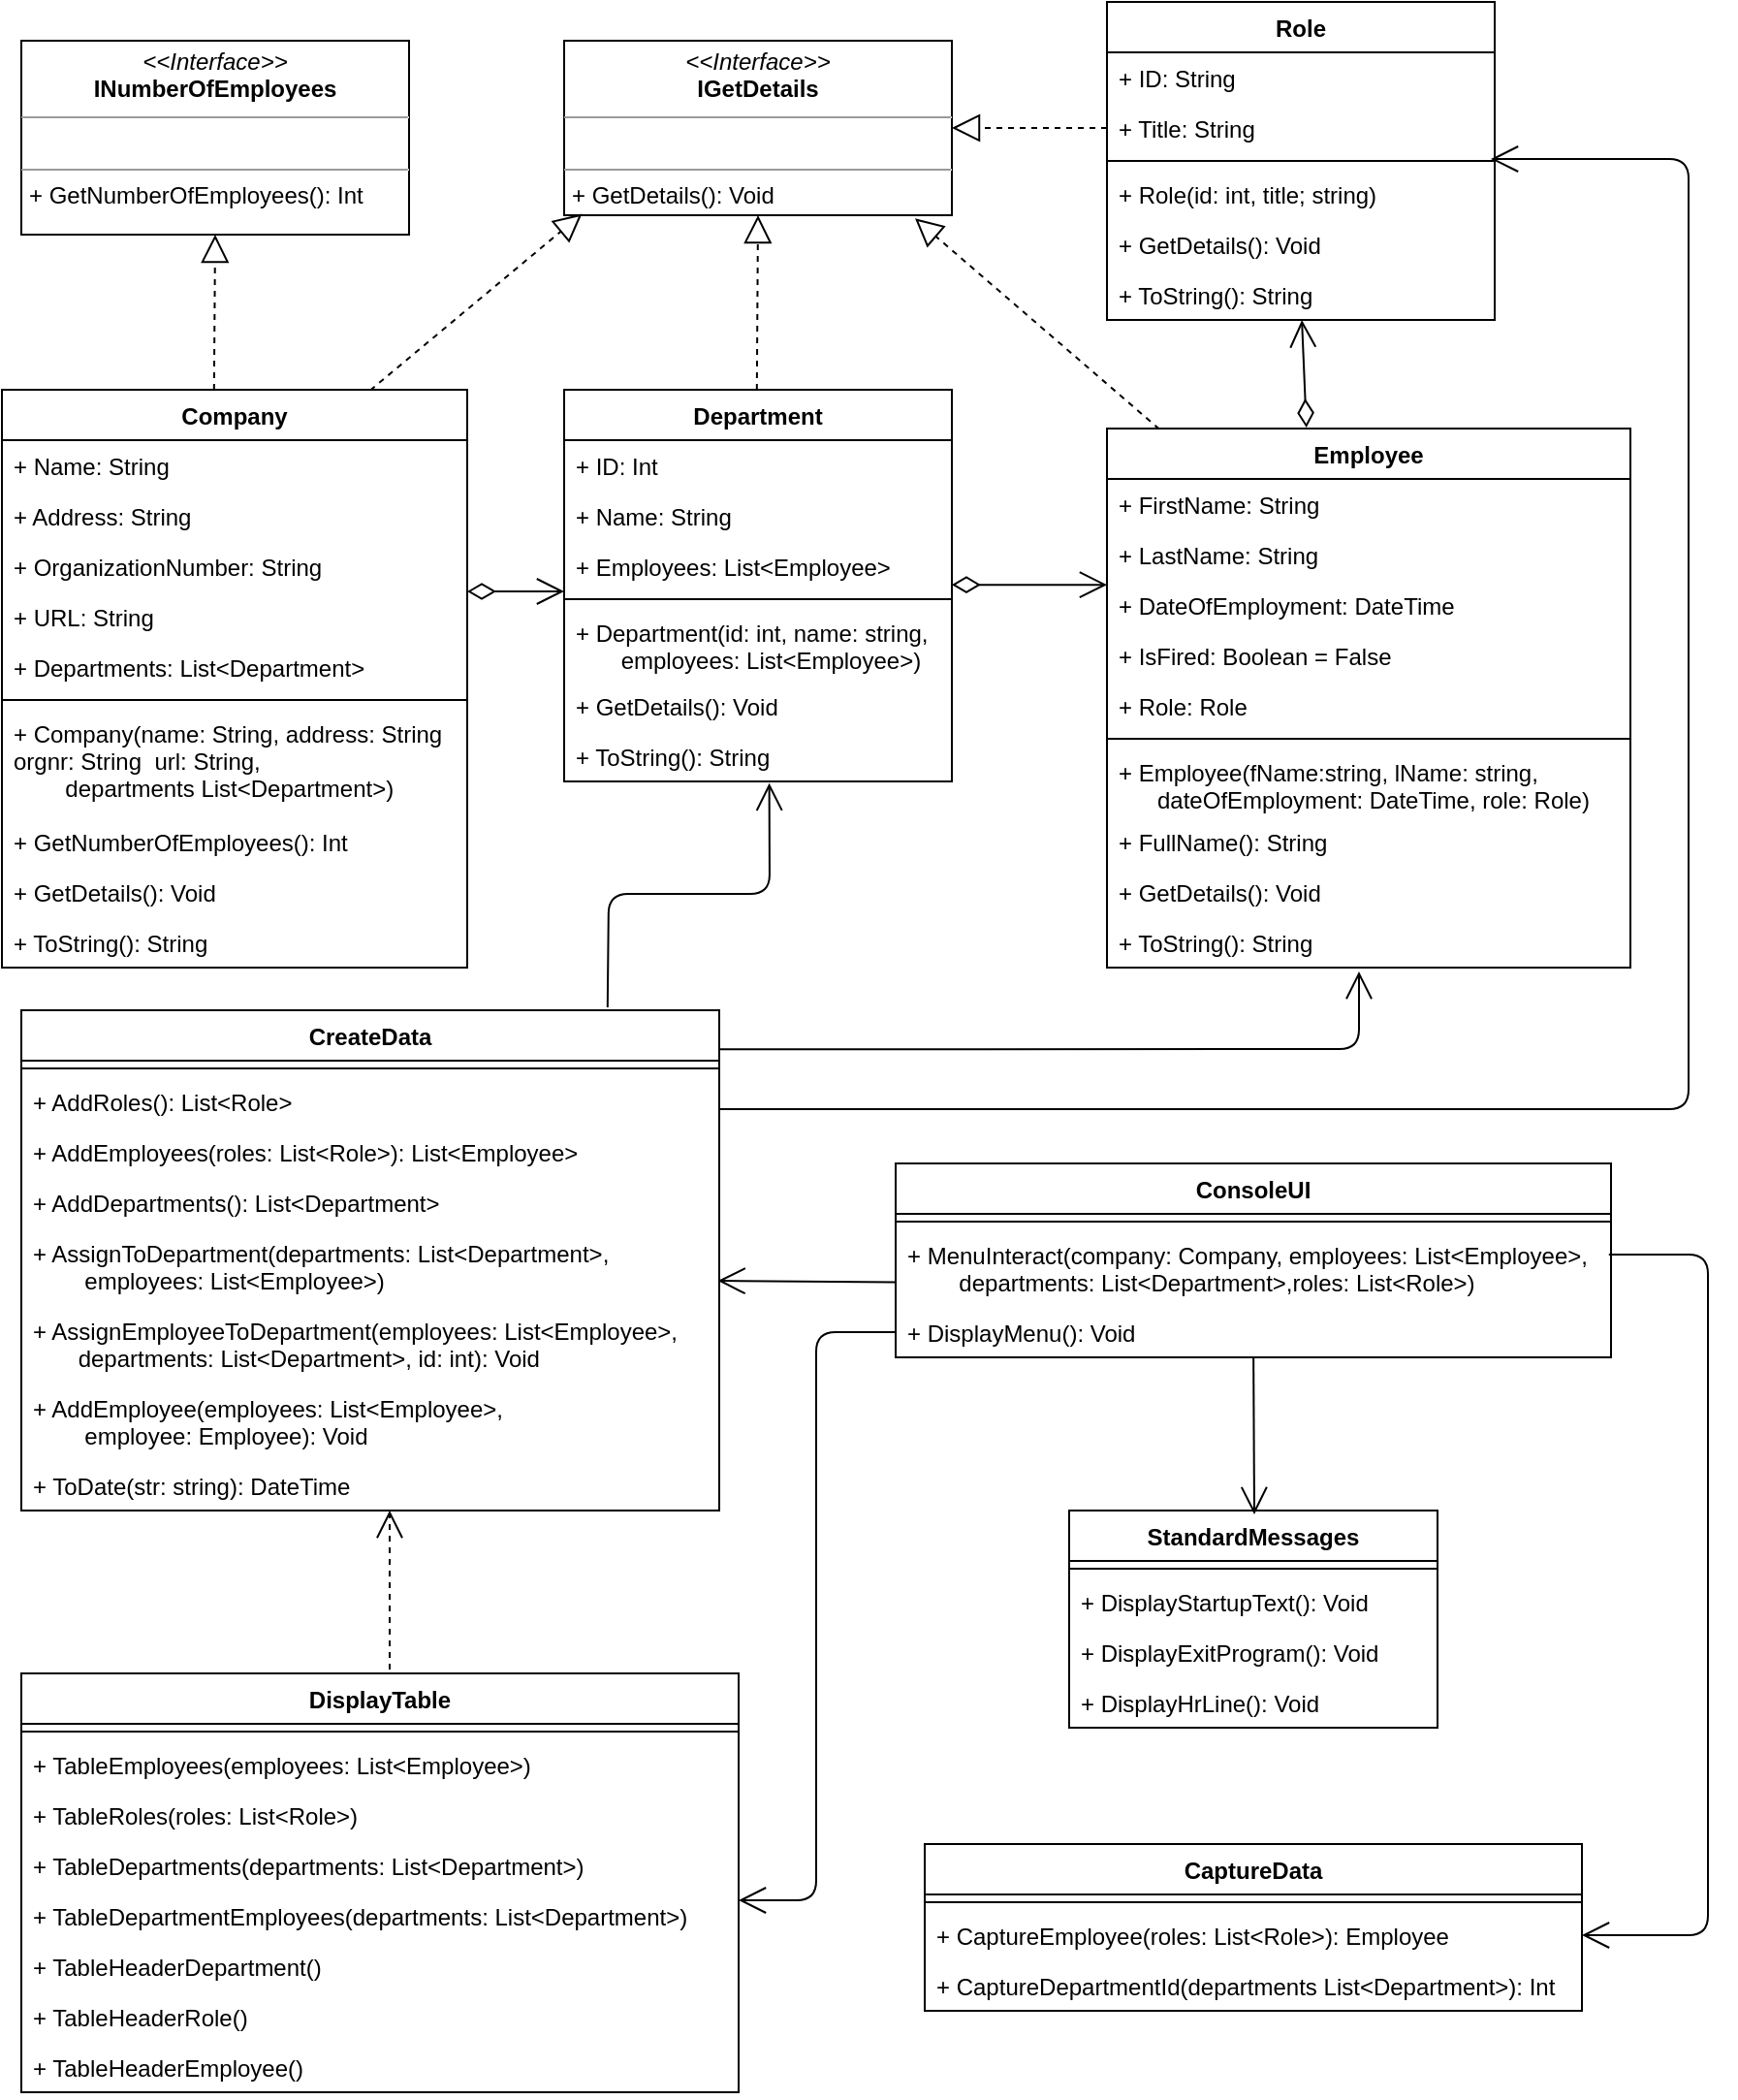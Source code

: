 <mxfile version="15.2.9" type="github">
  <diagram id="iJiHooxQ-oz1hIhevUaH" name="Page-1">
    <mxGraphModel dx="1673" dy="885" grid="1" gridSize="10" guides="1" tooltips="1" connect="1" arrows="1" fold="1" page="1" pageScale="1" pageWidth="827" pageHeight="1169" math="0" shadow="0">
      <root>
        <mxCell id="0" />
        <mxCell id="1" parent="0" />
        <mxCell id="I_DvOhb7d0Lh7Mm7Guor-1" value="Employee" style="swimlane;fontStyle=1;align=center;verticalAlign=top;childLayout=stackLayout;horizontal=1;startSize=26;horizontalStack=0;resizeParent=1;resizeParentMax=0;resizeLast=0;collapsible=1;marginBottom=0;" parent="1" vertex="1">
          <mxGeometry x="600" y="240" width="270" height="278" as="geometry" />
        </mxCell>
        <mxCell id="I_DvOhb7d0Lh7Mm7Guor-27" value="+ FirstName: String" style="text;strokeColor=none;fillColor=none;align=left;verticalAlign=top;spacingLeft=4;spacingRight=4;overflow=hidden;rotatable=0;points=[[0,0.5],[1,0.5]];portConstraint=eastwest;" parent="I_DvOhb7d0Lh7Mm7Guor-1" vertex="1">
          <mxGeometry y="26" width="270" height="26" as="geometry" />
        </mxCell>
        <mxCell id="I_DvOhb7d0Lh7Mm7Guor-48" value="+ LastName: String" style="text;strokeColor=none;fillColor=none;align=left;verticalAlign=top;spacingLeft=4;spacingRight=4;overflow=hidden;rotatable=0;points=[[0,0.5],[1,0.5]];portConstraint=eastwest;" parent="I_DvOhb7d0Lh7Mm7Guor-1" vertex="1">
          <mxGeometry y="52" width="270" height="26" as="geometry" />
        </mxCell>
        <mxCell id="I_DvOhb7d0Lh7Mm7Guor-54" value="+ DateOfEmployment: DateTime" style="text;strokeColor=none;fillColor=none;align=left;verticalAlign=top;spacingLeft=4;spacingRight=4;overflow=hidden;rotatable=0;points=[[0,0.5],[1,0.5]];portConstraint=eastwest;" parent="I_DvOhb7d0Lh7Mm7Guor-1" vertex="1">
          <mxGeometry y="78" width="270" height="26" as="geometry" />
        </mxCell>
        <mxCell id="I_DvOhb7d0Lh7Mm7Guor-28" value="+ IsFired: Boolean = False" style="text;strokeColor=none;fillColor=none;align=left;verticalAlign=top;spacingLeft=4;spacingRight=4;overflow=hidden;rotatable=0;points=[[0,0.5],[1,0.5]];portConstraint=eastwest;" parent="I_DvOhb7d0Lh7Mm7Guor-1" vertex="1">
          <mxGeometry y="104" width="270" height="26" as="geometry" />
        </mxCell>
        <mxCell id="Z-J2dvbDeJ1SSTfuHnfh-3" value="+ Role: Role" style="text;strokeColor=none;fillColor=none;align=left;verticalAlign=top;spacingLeft=4;spacingRight=4;overflow=hidden;rotatable=0;points=[[0,0.5],[1,0.5]];portConstraint=eastwest;" parent="I_DvOhb7d0Lh7Mm7Guor-1" vertex="1">
          <mxGeometry y="130" width="270" height="26" as="geometry" />
        </mxCell>
        <mxCell id="I_DvOhb7d0Lh7Mm7Guor-3" value="" style="line;strokeWidth=1;fillColor=none;align=left;verticalAlign=middle;spacingTop=-1;spacingLeft=3;spacingRight=3;rotatable=0;labelPosition=right;points=[];portConstraint=eastwest;" parent="I_DvOhb7d0Lh7Mm7Guor-1" vertex="1">
          <mxGeometry y="156" width="270" height="8" as="geometry" />
        </mxCell>
        <mxCell id="Z-J2dvbDeJ1SSTfuHnfh-6" value="+ Employee(fName:string, lName: string, &#xa;      dateOfEmployment: DateTime, role: Role)" style="text;strokeColor=none;fillColor=none;align=left;verticalAlign=top;spacingLeft=4;spacingRight=4;overflow=hidden;rotatable=0;points=[[0,0.5],[1,0.5]];portConstraint=eastwest;" parent="I_DvOhb7d0Lh7Mm7Guor-1" vertex="1">
          <mxGeometry y="164" width="270" height="36" as="geometry" />
        </mxCell>
        <mxCell id="I_DvOhb7d0Lh7Mm7Guor-4" value="+ FullName(): String" style="text;strokeColor=none;fillColor=none;align=left;verticalAlign=top;spacingLeft=4;spacingRight=4;overflow=hidden;rotatable=0;points=[[0,0.5],[1,0.5]];portConstraint=eastwest;" parent="I_DvOhb7d0Lh7Mm7Guor-1" vertex="1">
          <mxGeometry y="200" width="270" height="26" as="geometry" />
        </mxCell>
        <mxCell id="Z-J2dvbDeJ1SSTfuHnfh-4" value="+ GetDetails(): Void" style="text;strokeColor=none;fillColor=none;align=left;verticalAlign=top;spacingLeft=4;spacingRight=4;overflow=hidden;rotatable=0;points=[[0,0.5],[1,0.5]];portConstraint=eastwest;" parent="I_DvOhb7d0Lh7Mm7Guor-1" vertex="1">
          <mxGeometry y="226" width="270" height="26" as="geometry" />
        </mxCell>
        <mxCell id="Z-J2dvbDeJ1SSTfuHnfh-5" value="+ ToString(): String" style="text;strokeColor=none;fillColor=none;align=left;verticalAlign=top;spacingLeft=4;spacingRight=4;overflow=hidden;rotatable=0;points=[[0,0.5],[1,0.5]];portConstraint=eastwest;" parent="I_DvOhb7d0Lh7Mm7Guor-1" vertex="1">
          <mxGeometry y="252" width="270" height="26" as="geometry" />
        </mxCell>
        <mxCell id="I_DvOhb7d0Lh7Mm7Guor-5" value="Department&#xa;" style="swimlane;fontStyle=1;align=center;verticalAlign=top;childLayout=stackLayout;horizontal=1;startSize=26;horizontalStack=0;resizeParent=1;resizeParentMax=0;resizeLast=0;collapsible=1;marginBottom=0;" parent="1" vertex="1">
          <mxGeometry x="320" y="220" width="200" height="202" as="geometry" />
        </mxCell>
        <mxCell id="I_DvOhb7d0Lh7Mm7Guor-20" value="+ ID: Int" style="text;strokeColor=none;fillColor=none;align=left;verticalAlign=top;spacingLeft=4;spacingRight=4;overflow=hidden;rotatable=0;points=[[0,0.5],[1,0.5]];portConstraint=eastwest;" parent="I_DvOhb7d0Lh7Mm7Guor-5" vertex="1">
          <mxGeometry y="26" width="200" height="26" as="geometry" />
        </mxCell>
        <mxCell id="I_DvOhb7d0Lh7Mm7Guor-21" value="+ Name: String" style="text;strokeColor=none;fillColor=none;align=left;verticalAlign=top;spacingLeft=4;spacingRight=4;overflow=hidden;rotatable=0;points=[[0,0.5],[1,0.5]];portConstraint=eastwest;" parent="I_DvOhb7d0Lh7Mm7Guor-5" vertex="1">
          <mxGeometry y="52" width="200" height="26" as="geometry" />
        </mxCell>
        <mxCell id="Z-J2dvbDeJ1SSTfuHnfh-9" value="+ Employees: List&lt;Employee&gt;" style="text;strokeColor=none;fillColor=none;align=left;verticalAlign=top;spacingLeft=4;spacingRight=4;overflow=hidden;rotatable=0;points=[[0,0.5],[1,0.5]];portConstraint=eastwest;" parent="I_DvOhb7d0Lh7Mm7Guor-5" vertex="1">
          <mxGeometry y="78" width="200" height="26" as="geometry" />
        </mxCell>
        <mxCell id="I_DvOhb7d0Lh7Mm7Guor-7" value="" style="line;strokeWidth=1;fillColor=none;align=left;verticalAlign=middle;spacingTop=-1;spacingLeft=3;spacingRight=3;rotatable=0;labelPosition=right;points=[];portConstraint=eastwest;" parent="I_DvOhb7d0Lh7Mm7Guor-5" vertex="1">
          <mxGeometry y="104" width="200" height="8" as="geometry" />
        </mxCell>
        <mxCell id="Z-J2dvbDeJ1SSTfuHnfh-10" value="+ Department(id: int, name: string, &#xa;       employees: List&lt;Employee&gt;)" style="text;strokeColor=none;fillColor=none;align=left;verticalAlign=top;spacingLeft=4;spacingRight=4;overflow=hidden;rotatable=0;points=[[0,0.5],[1,0.5]];portConstraint=eastwest;" parent="I_DvOhb7d0Lh7Mm7Guor-5" vertex="1">
          <mxGeometry y="112" width="200" height="38" as="geometry" />
        </mxCell>
        <mxCell id="Z-J2dvbDeJ1SSTfuHnfh-12" value="+ GetDetails(): Void" style="text;strokeColor=none;fillColor=none;align=left;verticalAlign=top;spacingLeft=4;spacingRight=4;overflow=hidden;rotatable=0;points=[[0,0.5],[1,0.5]];portConstraint=eastwest;" parent="I_DvOhb7d0Lh7Mm7Guor-5" vertex="1">
          <mxGeometry y="150" width="200" height="26" as="geometry" />
        </mxCell>
        <mxCell id="Z-J2dvbDeJ1SSTfuHnfh-11" value="+ ToString(): String" style="text;strokeColor=none;fillColor=none;align=left;verticalAlign=top;spacingLeft=4;spacingRight=4;overflow=hidden;rotatable=0;points=[[0,0.5],[1,0.5]];portConstraint=eastwest;" parent="I_DvOhb7d0Lh7Mm7Guor-5" vertex="1">
          <mxGeometry y="176" width="200" height="26" as="geometry" />
        </mxCell>
        <mxCell id="I_DvOhb7d0Lh7Mm7Guor-13" value="Company" style="swimlane;fontStyle=1;align=center;verticalAlign=top;childLayout=stackLayout;horizontal=1;startSize=26;horizontalStack=0;resizeParent=1;resizeParentMax=0;resizeLast=0;collapsible=1;marginBottom=0;" parent="1" vertex="1">
          <mxGeometry x="30" y="220" width="240" height="298" as="geometry" />
        </mxCell>
        <mxCell id="I_DvOhb7d0Lh7Mm7Guor-17" value="+ Name: String&#xa;" style="text;strokeColor=none;fillColor=none;align=left;verticalAlign=top;spacingLeft=4;spacingRight=4;overflow=hidden;rotatable=0;points=[[0,0.5],[1,0.5]];portConstraint=eastwest;" parent="I_DvOhb7d0Lh7Mm7Guor-13" vertex="1">
          <mxGeometry y="26" width="240" height="26" as="geometry" />
        </mxCell>
        <mxCell id="I_DvOhb7d0Lh7Mm7Guor-18" value="+ Address: String" style="text;strokeColor=none;fillColor=none;align=left;verticalAlign=top;spacingLeft=4;spacingRight=4;overflow=hidden;rotatable=0;points=[[0,0.5],[1,0.5]];portConstraint=eastwest;" parent="I_DvOhb7d0Lh7Mm7Guor-13" vertex="1">
          <mxGeometry y="52" width="240" height="26" as="geometry" />
        </mxCell>
        <mxCell id="I_DvOhb7d0Lh7Mm7Guor-19" value="+ OrganizationNumber: String" style="text;strokeColor=none;fillColor=none;align=left;verticalAlign=top;spacingLeft=4;spacingRight=4;overflow=hidden;rotatable=0;points=[[0,0.5],[1,0.5]];portConstraint=eastwest;" parent="I_DvOhb7d0Lh7Mm7Guor-13" vertex="1">
          <mxGeometry y="78" width="240" height="26" as="geometry" />
        </mxCell>
        <mxCell id="Z-J2dvbDeJ1SSTfuHnfh-21" value="+ URL: String" style="text;strokeColor=none;fillColor=none;align=left;verticalAlign=top;spacingLeft=4;spacingRight=4;overflow=hidden;rotatable=0;points=[[0,0.5],[1,0.5]];portConstraint=eastwest;" parent="I_DvOhb7d0Lh7Mm7Guor-13" vertex="1">
          <mxGeometry y="104" width="240" height="26" as="geometry" />
        </mxCell>
        <mxCell id="I_DvOhb7d0Lh7Mm7Guor-14" value="+ Departments: List&lt;Department&gt;" style="text;strokeColor=none;fillColor=none;align=left;verticalAlign=top;spacingLeft=4;spacingRight=4;overflow=hidden;rotatable=0;points=[[0,0.5],[1,0.5]];portConstraint=eastwest;" parent="I_DvOhb7d0Lh7Mm7Guor-13" vertex="1">
          <mxGeometry y="130" width="240" height="26" as="geometry" />
        </mxCell>
        <mxCell id="I_DvOhb7d0Lh7Mm7Guor-15" value="" style="line;strokeWidth=1;fillColor=none;align=left;verticalAlign=middle;spacingTop=-1;spacingLeft=3;spacingRight=3;rotatable=0;labelPosition=right;points=[];portConstraint=eastwest;" parent="I_DvOhb7d0Lh7Mm7Guor-13" vertex="1">
          <mxGeometry y="156" width="240" height="8" as="geometry" />
        </mxCell>
        <mxCell id="9e8dpLW64dKt-voAxynq-1" value="+ Company(name: String, address: String&#xa;        orgnr: String  url: String,&#xa;         departments List&lt;Department&gt;) " style="text;strokeColor=none;fillColor=none;align=left;verticalAlign=top;spacingLeft=4;spacingRight=4;overflow=hidden;rotatable=0;points=[[0,0.5],[1,0.5]];portConstraint=eastwest;" vertex="1" parent="I_DvOhb7d0Lh7Mm7Guor-13">
          <mxGeometry y="164" width="240" height="56" as="geometry" />
        </mxCell>
        <mxCell id="I_DvOhb7d0Lh7Mm7Guor-16" value="+ GetNumberOfEmployees(): Int" style="text;strokeColor=none;fillColor=none;align=left;verticalAlign=top;spacingLeft=4;spacingRight=4;overflow=hidden;rotatable=0;points=[[0,0.5],[1,0.5]];portConstraint=eastwest;" parent="I_DvOhb7d0Lh7Mm7Guor-13" vertex="1">
          <mxGeometry y="220" width="240" height="26" as="geometry" />
        </mxCell>
        <mxCell id="Z-J2dvbDeJ1SSTfuHnfh-15" value="+ GetDetails(): Void" style="text;strokeColor=none;fillColor=none;align=left;verticalAlign=top;spacingLeft=4;spacingRight=4;overflow=hidden;rotatable=0;points=[[0,0.5],[1,0.5]];portConstraint=eastwest;" parent="I_DvOhb7d0Lh7Mm7Guor-13" vertex="1">
          <mxGeometry y="246" width="240" height="26" as="geometry" />
        </mxCell>
        <mxCell id="Z-J2dvbDeJ1SSTfuHnfh-16" value="+ ToString(): String" style="text;strokeColor=none;fillColor=none;align=left;verticalAlign=top;spacingLeft=4;spacingRight=4;overflow=hidden;rotatable=0;points=[[0,0.5],[1,0.5]];portConstraint=eastwest;" parent="I_DvOhb7d0Lh7Mm7Guor-13" vertex="1">
          <mxGeometry y="272" width="240" height="26" as="geometry" />
        </mxCell>
        <mxCell id="I_DvOhb7d0Lh7Mm7Guor-26" value="&lt;p style=&quot;margin: 0px ; margin-top: 4px ; text-align: center&quot;&gt;&lt;i&gt;&amp;lt;&amp;lt;Interface&amp;gt;&amp;gt;&lt;/i&gt;&lt;br&gt;&lt;b&gt;INumberOfEmployees&lt;/b&gt;&lt;br&gt;&lt;/p&gt;&lt;hr size=&quot;1&quot;&gt;&lt;p style=&quot;margin: 0px ; margin-left: 4px&quot;&gt;&lt;br&gt;&lt;/p&gt;&lt;hr size=&quot;1&quot;&gt;&lt;p style=&quot;margin: 0px ; margin-left: 4px&quot;&gt;+ GetNumberOfEmployees(): Int&lt;br&gt;&lt;/p&gt;" style="verticalAlign=top;align=left;overflow=fill;fontSize=12;fontFamily=Helvetica;html=1;" parent="1" vertex="1">
          <mxGeometry x="40" y="40" width="200" height="100" as="geometry" />
        </mxCell>
        <mxCell id="I_DvOhb7d0Lh7Mm7Guor-29" value="Role" style="swimlane;fontStyle=1;align=center;verticalAlign=top;childLayout=stackLayout;horizontal=1;startSize=26;horizontalStack=0;resizeParent=1;resizeParentMax=0;resizeLast=0;collapsible=1;marginBottom=0;" parent="1" vertex="1">
          <mxGeometry x="600" y="20" width="200" height="164" as="geometry" />
        </mxCell>
        <mxCell id="I_DvOhb7d0Lh7Mm7Guor-33" value="+ ID: String" style="text;strokeColor=none;fillColor=none;align=left;verticalAlign=top;spacingLeft=4;spacingRight=4;overflow=hidden;rotatable=0;points=[[0,0.5],[1,0.5]];portConstraint=eastwest;" parent="I_DvOhb7d0Lh7Mm7Guor-29" vertex="1">
          <mxGeometry y="26" width="200" height="26" as="geometry" />
        </mxCell>
        <mxCell id="I_DvOhb7d0Lh7Mm7Guor-34" value="+ Title: String" style="text;strokeColor=none;fillColor=none;align=left;verticalAlign=top;spacingLeft=4;spacingRight=4;overflow=hidden;rotatable=0;points=[[0,0.5],[1,0.5]];portConstraint=eastwest;" parent="I_DvOhb7d0Lh7Mm7Guor-29" vertex="1">
          <mxGeometry y="52" width="200" height="26" as="geometry" />
        </mxCell>
        <mxCell id="I_DvOhb7d0Lh7Mm7Guor-31" value="" style="line;strokeWidth=1;fillColor=none;align=left;verticalAlign=middle;spacingTop=-1;spacingLeft=3;spacingRight=3;rotatable=0;labelPosition=right;points=[];portConstraint=eastwest;" parent="I_DvOhb7d0Lh7Mm7Guor-29" vertex="1">
          <mxGeometry y="78" width="200" height="8" as="geometry" />
        </mxCell>
        <mxCell id="I_DvOhb7d0Lh7Mm7Guor-32" value="+ Role(id: int, title; string)" style="text;strokeColor=none;fillColor=none;align=left;verticalAlign=top;spacingLeft=4;spacingRight=4;overflow=hidden;rotatable=0;points=[[0,0.5],[1,0.5]];portConstraint=eastwest;" parent="I_DvOhb7d0Lh7Mm7Guor-29" vertex="1">
          <mxGeometry y="86" width="200" height="26" as="geometry" />
        </mxCell>
        <mxCell id="Z-J2dvbDeJ1SSTfuHnfh-33" value="+ GetDetails(): Void" style="text;strokeColor=none;fillColor=none;align=left;verticalAlign=top;spacingLeft=4;spacingRight=4;overflow=hidden;rotatable=0;points=[[0,0.5],[1,0.5]];portConstraint=eastwest;" parent="I_DvOhb7d0Lh7Mm7Guor-29" vertex="1">
          <mxGeometry y="112" width="200" height="26" as="geometry" />
        </mxCell>
        <mxCell id="Z-J2dvbDeJ1SSTfuHnfh-34" value="+ ToString(): String" style="text;strokeColor=none;fillColor=none;align=left;verticalAlign=top;spacingLeft=4;spacingRight=4;overflow=hidden;rotatable=0;points=[[0,0.5],[1,0.5]];portConstraint=eastwest;" parent="I_DvOhb7d0Lh7Mm7Guor-29" vertex="1">
          <mxGeometry y="138" width="200" height="26" as="geometry" />
        </mxCell>
        <mxCell id="I_DvOhb7d0Lh7Mm7Guor-35" value="StandardMessages" style="swimlane;fontStyle=1;align=center;verticalAlign=top;childLayout=stackLayout;horizontal=1;startSize=26;horizontalStack=0;resizeParent=1;resizeParentMax=0;resizeLast=0;collapsible=1;marginBottom=0;" parent="1" vertex="1">
          <mxGeometry x="580.5" y="798" width="190" height="112" as="geometry" />
        </mxCell>
        <mxCell id="I_DvOhb7d0Lh7Mm7Guor-37" value="" style="line;strokeWidth=1;fillColor=none;align=left;verticalAlign=middle;spacingTop=-1;spacingLeft=3;spacingRight=3;rotatable=0;labelPosition=right;points=[];portConstraint=eastwest;" parent="I_DvOhb7d0Lh7Mm7Guor-35" vertex="1">
          <mxGeometry y="26" width="190" height="8" as="geometry" />
        </mxCell>
        <mxCell id="I_DvOhb7d0Lh7Mm7Guor-38" value="+ DisplayStartupText(): Void" style="text;strokeColor=none;fillColor=none;align=left;verticalAlign=top;spacingLeft=4;spacingRight=4;overflow=hidden;rotatable=0;points=[[0,0.5],[1,0.5]];portConstraint=eastwest;" parent="I_DvOhb7d0Lh7Mm7Guor-35" vertex="1">
          <mxGeometry y="34" width="190" height="26" as="geometry" />
        </mxCell>
        <mxCell id="Z-J2dvbDeJ1SSTfuHnfh-27" value="+ DisplayExitProgram(): Void" style="text;strokeColor=none;fillColor=none;align=left;verticalAlign=top;spacingLeft=4;spacingRight=4;overflow=hidden;rotatable=0;points=[[0,0.5],[1,0.5]];portConstraint=eastwest;" parent="I_DvOhb7d0Lh7Mm7Guor-35" vertex="1">
          <mxGeometry y="60" width="190" height="26" as="geometry" />
        </mxCell>
        <mxCell id="Z-J2dvbDeJ1SSTfuHnfh-28" value="+ DisplayHrLine(): Void" style="text;strokeColor=none;fillColor=none;align=left;verticalAlign=top;spacingLeft=4;spacingRight=4;overflow=hidden;rotatable=0;points=[[0,0.5],[1,0.5]];portConstraint=eastwest;" parent="I_DvOhb7d0Lh7Mm7Guor-35" vertex="1">
          <mxGeometry y="86" width="190" height="26" as="geometry" />
        </mxCell>
        <mxCell id="I_DvOhb7d0Lh7Mm7Guor-43" value="" style="endArrow=block;dashed=1;endFill=0;endSize=12;html=1;entryX=0.5;entryY=1;entryDx=0;entryDy=0;" parent="1" target="I_DvOhb7d0Lh7Mm7Guor-26" edge="1">
          <mxGeometry width="160" relative="1" as="geometry">
            <mxPoint x="139.41" y="220.0" as="sourcePoint" />
            <mxPoint x="140" y="150" as="targetPoint" />
            <Array as="points" />
          </mxGeometry>
        </mxCell>
        <mxCell id="O3MJyxwNwP9tG67ijSce-1" value="ConsoleUI" style="swimlane;fontStyle=1;align=center;verticalAlign=top;childLayout=stackLayout;horizontal=1;startSize=26;horizontalStack=0;resizeParent=1;resizeParentMax=0;resizeLast=0;collapsible=1;marginBottom=0;" parent="1" vertex="1">
          <mxGeometry x="491" y="619" width="369" height="100" as="geometry" />
        </mxCell>
        <mxCell id="O3MJyxwNwP9tG67ijSce-3" value="" style="line;strokeWidth=1;fillColor=none;align=left;verticalAlign=middle;spacingTop=-1;spacingLeft=3;spacingRight=3;rotatable=0;labelPosition=right;points=[];portConstraint=eastwest;" parent="O3MJyxwNwP9tG67ijSce-1" vertex="1">
          <mxGeometry y="26" width="369" height="8" as="geometry" />
        </mxCell>
        <mxCell id="O3MJyxwNwP9tG67ijSce-5" value="+ MenuInteract(company: Company, employees: List&lt;Employee&gt;,&#xa;        departments: List&lt;Department&gt;,roles: List&lt;Role&gt;)" style="text;strokeColor=none;fillColor=none;align=left;verticalAlign=top;spacingLeft=4;spacingRight=4;overflow=hidden;rotatable=0;points=[[0,0.5],[1,0.5]];portConstraint=eastwest;" parent="O3MJyxwNwP9tG67ijSce-1" vertex="1">
          <mxGeometry y="34" width="369" height="40" as="geometry" />
        </mxCell>
        <mxCell id="O3MJyxwNwP9tG67ijSce-4" value="+ DisplayMenu(): Void" style="text;strokeColor=none;fillColor=none;align=left;verticalAlign=top;spacingLeft=4;spacingRight=4;overflow=hidden;rotatable=0;points=[[0,0.5],[1,0.5]];portConstraint=eastwest;" parent="O3MJyxwNwP9tG67ijSce-1" vertex="1">
          <mxGeometry y="74" width="369" height="26" as="geometry" />
        </mxCell>
        <mxCell id="O3MJyxwNwP9tG67ijSce-6" value="CreateData" style="swimlane;fontStyle=1;align=center;verticalAlign=top;childLayout=stackLayout;horizontal=1;startSize=26;horizontalStack=0;resizeParent=1;resizeParentMax=0;resizeLast=0;collapsible=1;marginBottom=0;" parent="1" vertex="1">
          <mxGeometry x="40" y="540" width="360" height="258" as="geometry" />
        </mxCell>
        <mxCell id="O3MJyxwNwP9tG67ijSce-8" value="" style="line;strokeWidth=1;fillColor=none;align=left;verticalAlign=middle;spacingTop=-1;spacingLeft=3;spacingRight=3;rotatable=0;labelPosition=right;points=[];portConstraint=eastwest;" parent="O3MJyxwNwP9tG67ijSce-6" vertex="1">
          <mxGeometry y="26" width="360" height="8" as="geometry" />
        </mxCell>
        <mxCell id="O3MJyxwNwP9tG67ijSce-10" value="+ AddRoles(): List&lt;Role&gt;" style="text;strokeColor=none;fillColor=none;align=left;verticalAlign=top;spacingLeft=4;spacingRight=4;overflow=hidden;rotatable=0;points=[[0,0.5],[1,0.5]];portConstraint=eastwest;" parent="O3MJyxwNwP9tG67ijSce-6" vertex="1">
          <mxGeometry y="34" width="360" height="26" as="geometry" />
        </mxCell>
        <mxCell id="O3MJyxwNwP9tG67ijSce-11" value="+ AddEmployees(roles: List&lt;Role&gt;): List&lt;Employee&gt;" style="text;strokeColor=none;fillColor=none;align=left;verticalAlign=top;spacingLeft=4;spacingRight=4;overflow=hidden;rotatable=0;points=[[0,0.5],[1,0.5]];portConstraint=eastwest;" parent="O3MJyxwNwP9tG67ijSce-6" vertex="1">
          <mxGeometry y="60" width="360" height="26" as="geometry" />
        </mxCell>
        <mxCell id="O3MJyxwNwP9tG67ijSce-12" value="+ AddDepartments(): List&lt;Department&gt;" style="text;strokeColor=none;fillColor=none;align=left;verticalAlign=top;spacingLeft=4;spacingRight=4;overflow=hidden;rotatable=0;points=[[0,0.5],[1,0.5]];portConstraint=eastwest;" parent="O3MJyxwNwP9tG67ijSce-6" vertex="1">
          <mxGeometry y="86" width="360" height="26" as="geometry" />
        </mxCell>
        <mxCell id="O3MJyxwNwP9tG67ijSce-18" value="+ AssignToDepartment(departments: List&lt;Department&gt;,&#xa;        employees: List&lt;Employee&gt;)&#xa;&#xa;" style="text;strokeColor=none;fillColor=none;align=left;verticalAlign=top;spacingLeft=4;spacingRight=4;overflow=hidden;rotatable=0;points=[[0,0.5],[1,0.5]];portConstraint=eastwest;" parent="O3MJyxwNwP9tG67ijSce-6" vertex="1">
          <mxGeometry y="112" width="360" height="40" as="geometry" />
        </mxCell>
        <mxCell id="Z-J2dvbDeJ1SSTfuHnfh-30" value="+ AssignEmployeeToDepartment(employees: List&lt;Employee&gt;,&#xa;       departments: List&lt;Department&gt;, id: int): Void&#xa;" style="text;strokeColor=none;fillColor=none;align=left;verticalAlign=top;spacingLeft=4;spacingRight=4;overflow=hidden;rotatable=0;points=[[0,0.5],[1,0.5]];portConstraint=eastwest;" parent="O3MJyxwNwP9tG67ijSce-6" vertex="1">
          <mxGeometry y="152" width="360" height="40" as="geometry" />
        </mxCell>
        <mxCell id="O3MJyxwNwP9tG67ijSce-9" value="+ AddEmployee(employees: List&lt;Employee&gt;, &#xa;        employee: Employee): Void" style="text;strokeColor=none;fillColor=none;align=left;verticalAlign=top;spacingLeft=4;spacingRight=4;overflow=hidden;rotatable=0;points=[[0,0.5],[1,0.5]];portConstraint=eastwest;" parent="O3MJyxwNwP9tG67ijSce-6" vertex="1">
          <mxGeometry y="192" width="360" height="40" as="geometry" />
        </mxCell>
        <mxCell id="Z-J2dvbDeJ1SSTfuHnfh-32" value="+ ToDate(str: string): DateTime" style="text;strokeColor=none;fillColor=none;align=left;verticalAlign=top;spacingLeft=4;spacingRight=4;overflow=hidden;rotatable=0;points=[[0,0.5],[1,0.5]];portConstraint=eastwest;" parent="O3MJyxwNwP9tG67ijSce-6" vertex="1">
          <mxGeometry y="232" width="360" height="26" as="geometry" />
        </mxCell>
        <mxCell id="O3MJyxwNwP9tG67ijSce-13" value="DisplayTable" style="swimlane;fontStyle=1;align=center;verticalAlign=top;childLayout=stackLayout;horizontal=1;startSize=26;horizontalStack=0;resizeParent=1;resizeParentMax=0;resizeLast=0;collapsible=1;marginBottom=0;" parent="1" vertex="1">
          <mxGeometry x="40" y="882" width="370" height="216" as="geometry" />
        </mxCell>
        <mxCell id="O3MJyxwNwP9tG67ijSce-15" value="" style="line;strokeWidth=1;fillColor=none;align=left;verticalAlign=middle;spacingTop=-1;spacingLeft=3;spacingRight=3;rotatable=0;labelPosition=right;points=[];portConstraint=eastwest;" parent="O3MJyxwNwP9tG67ijSce-13" vertex="1">
          <mxGeometry y="26" width="370" height="8" as="geometry" />
        </mxCell>
        <mxCell id="O3MJyxwNwP9tG67ijSce-17" value="+ TableEmployees(employees: List&lt;Employee&gt;)" style="text;strokeColor=none;fillColor=none;align=left;verticalAlign=top;spacingLeft=4;spacingRight=4;overflow=hidden;rotatable=0;points=[[0,0.5],[1,0.5]];portConstraint=eastwest;" parent="O3MJyxwNwP9tG67ijSce-13" vertex="1">
          <mxGeometry y="34" width="370" height="26" as="geometry" />
        </mxCell>
        <mxCell id="O3MJyxwNwP9tG67ijSce-19" value="+ TableRoles(roles: List&lt;Role&gt;)" style="text;strokeColor=none;fillColor=none;align=left;verticalAlign=top;spacingLeft=4;spacingRight=4;overflow=hidden;rotatable=0;points=[[0,0.5],[1,0.5]];portConstraint=eastwest;" parent="O3MJyxwNwP9tG67ijSce-13" vertex="1">
          <mxGeometry y="60" width="370" height="26" as="geometry" />
        </mxCell>
        <mxCell id="O3MJyxwNwP9tG67ijSce-20" value="+ TableDepartments(departments: List&lt;Department&gt;)" style="text;strokeColor=none;fillColor=none;align=left;verticalAlign=top;spacingLeft=4;spacingRight=4;overflow=hidden;rotatable=0;points=[[0,0.5],[1,0.5]];portConstraint=eastwest;" parent="O3MJyxwNwP9tG67ijSce-13" vertex="1">
          <mxGeometry y="86" width="370" height="26" as="geometry" />
        </mxCell>
        <mxCell id="Z-J2dvbDeJ1SSTfuHnfh-23" value="+ TableDepartmentEmployees(departments: List&lt;Department&gt;)" style="text;strokeColor=none;fillColor=none;align=left;verticalAlign=top;spacingLeft=4;spacingRight=4;overflow=hidden;rotatable=0;points=[[0,0.5],[1,0.5]];portConstraint=eastwest;" parent="O3MJyxwNwP9tG67ijSce-13" vertex="1">
          <mxGeometry y="112" width="370" height="26" as="geometry" />
        </mxCell>
        <mxCell id="Z-J2dvbDeJ1SSTfuHnfh-25" value="+ TableHeaderDepartment()" style="text;strokeColor=none;fillColor=none;align=left;verticalAlign=top;spacingLeft=4;spacingRight=4;overflow=hidden;rotatable=0;points=[[0,0.5],[1,0.5]];portConstraint=eastwest;" parent="O3MJyxwNwP9tG67ijSce-13" vertex="1">
          <mxGeometry y="138" width="370" height="26" as="geometry" />
        </mxCell>
        <mxCell id="Z-J2dvbDeJ1SSTfuHnfh-24" value="+ TableHeaderRole()" style="text;strokeColor=none;fillColor=none;align=left;verticalAlign=top;spacingLeft=4;spacingRight=4;overflow=hidden;rotatable=0;points=[[0,0.5],[1,0.5]];portConstraint=eastwest;" parent="O3MJyxwNwP9tG67ijSce-13" vertex="1">
          <mxGeometry y="164" width="370" height="26" as="geometry" />
        </mxCell>
        <mxCell id="O3MJyxwNwP9tG67ijSce-16" value="+ TableHeaderEmployee()" style="text;strokeColor=none;fillColor=none;align=left;verticalAlign=top;spacingLeft=4;spacingRight=4;overflow=hidden;rotatable=0;points=[[0,0.5],[1,0.5]];portConstraint=eastwest;" parent="O3MJyxwNwP9tG67ijSce-13" vertex="1">
          <mxGeometry y="190" width="370" height="26" as="geometry" />
        </mxCell>
        <mxCell id="O3MJyxwNwP9tG67ijSce-22" value="&lt;p style=&quot;margin: 0px ; margin-top: 4px ; text-align: center&quot;&gt;&lt;i&gt;&amp;lt;&amp;lt;Interface&amp;gt;&amp;gt;&lt;/i&gt;&lt;br&gt;&lt;b&gt;IGetDetails&lt;/b&gt;&lt;br&gt;&lt;/p&gt;&lt;hr size=&quot;1&quot;&gt;&lt;p style=&quot;margin: 0px ; margin-left: 4px&quot;&gt;&lt;br&gt;&lt;/p&gt;&lt;hr size=&quot;1&quot;&gt;&lt;p style=&quot;margin: 0px ; margin-left: 4px&quot;&gt;+ GetDetails(): Void&lt;br&gt;&lt;/p&gt;" style="verticalAlign=top;align=left;overflow=fill;fontSize=12;fontFamily=Helvetica;html=1;" parent="1" vertex="1">
          <mxGeometry x="320" y="40" width="200" height="90" as="geometry" />
        </mxCell>
        <mxCell id="O3MJyxwNwP9tG67ijSce-23" value="CaptureData" style="swimlane;fontStyle=1;align=center;verticalAlign=top;childLayout=stackLayout;horizontal=1;startSize=26;horizontalStack=0;resizeParent=1;resizeParentMax=0;resizeLast=0;collapsible=1;marginBottom=0;" parent="1" vertex="1">
          <mxGeometry x="506" y="970" width="339" height="86" as="geometry" />
        </mxCell>
        <mxCell id="O3MJyxwNwP9tG67ijSce-25" value="" style="line;strokeWidth=1;fillColor=none;align=left;verticalAlign=middle;spacingTop=-1;spacingLeft=3;spacingRight=3;rotatable=0;labelPosition=right;points=[];portConstraint=eastwest;" parent="O3MJyxwNwP9tG67ijSce-23" vertex="1">
          <mxGeometry y="26" width="339" height="8" as="geometry" />
        </mxCell>
        <mxCell id="O3MJyxwNwP9tG67ijSce-26" value="+ CaptureEmployee(roles: List&lt;Role&gt;): Employee" style="text;strokeColor=none;fillColor=none;align=left;verticalAlign=top;spacingLeft=4;spacingRight=4;overflow=hidden;rotatable=0;points=[[0,0.5],[1,0.5]];portConstraint=eastwest;" parent="O3MJyxwNwP9tG67ijSce-23" vertex="1">
          <mxGeometry y="34" width="339" height="26" as="geometry" />
        </mxCell>
        <mxCell id="O3MJyxwNwP9tG67ijSce-29" value="+ CaptureDepartmentId(departments List&lt;Department&gt;): Int" style="text;strokeColor=none;fillColor=none;align=left;verticalAlign=top;spacingLeft=4;spacingRight=4;overflow=hidden;rotatable=0;points=[[0,0.5],[1,0.5]];portConstraint=eastwest;" parent="O3MJyxwNwP9tG67ijSce-23" vertex="1">
          <mxGeometry y="60" width="339" height="26" as="geometry" />
        </mxCell>
        <mxCell id="Z-J2dvbDeJ1SSTfuHnfh-37" value="" style="endArrow=open;html=1;startArrow=diamondThin;startFill=0;strokeWidth=1;endSize=12;startSize=12;endFill=0;" parent="1" edge="1">
          <mxGeometry width="50" height="50" relative="1" as="geometry">
            <mxPoint x="520" y="320.58" as="sourcePoint" />
            <mxPoint x="600" y="320.58" as="targetPoint" />
          </mxGeometry>
        </mxCell>
        <mxCell id="Z-J2dvbDeJ1SSTfuHnfh-38" value="" style="endArrow=open;html=1;startArrow=diamondThin;startFill=0;strokeWidth=1;endSize=12;startSize=12;endFill=0;exitX=0.381;exitY=-0.002;exitDx=0;exitDy=0;exitPerimeter=0;" parent="1" source="I_DvOhb7d0Lh7Mm7Guor-1" target="Z-J2dvbDeJ1SSTfuHnfh-34" edge="1">
          <mxGeometry width="50" height="50" relative="1" as="geometry">
            <mxPoint x="700" y="219.31" as="sourcePoint" />
            <mxPoint x="780" y="219.31" as="targetPoint" />
          </mxGeometry>
        </mxCell>
        <mxCell id="Z-J2dvbDeJ1SSTfuHnfh-41" value="" style="endArrow=block;dashed=1;endFill=0;endSize=12;html=1;entryX=0.046;entryY=0.992;entryDx=0;entryDy=0;entryPerimeter=0;" parent="1" target="O3MJyxwNwP9tG67ijSce-22" edge="1">
          <mxGeometry width="160" relative="1" as="geometry">
            <mxPoint x="220.0" y="220.25" as="sourcePoint" />
            <mxPoint x="220.59" y="150.25" as="targetPoint" />
            <Array as="points" />
          </mxGeometry>
        </mxCell>
        <mxCell id="Z-J2dvbDeJ1SSTfuHnfh-42" value="" style="endArrow=block;dashed=1;endFill=0;endSize=12;html=1;entryX=0.5;entryY=1;entryDx=0;entryDy=0;" parent="1" target="O3MJyxwNwP9tG67ijSce-22" edge="1">
          <mxGeometry width="160" relative="1" as="geometry">
            <mxPoint x="419.41" y="220" as="sourcePoint" />
            <mxPoint x="420" y="140" as="targetPoint" />
            <Array as="points" />
          </mxGeometry>
        </mxCell>
        <mxCell id="Z-J2dvbDeJ1SSTfuHnfh-43" value="" style="endArrow=block;dashed=1;endFill=0;endSize=12;html=1;entryX=0.905;entryY=1.018;entryDx=0;entryDy=0;entryPerimeter=0;exitX=0.1;exitY=0.001;exitDx=0;exitDy=0;exitPerimeter=0;" parent="1" source="I_DvOhb7d0Lh7Mm7Guor-1" target="O3MJyxwNwP9tG67ijSce-22" edge="1">
          <mxGeometry width="160" relative="1" as="geometry">
            <mxPoint x="630.0" y="220" as="sourcePoint" />
            <mxPoint x="630.59" y="150" as="targetPoint" />
            <Array as="points" />
          </mxGeometry>
        </mxCell>
        <mxCell id="Z-J2dvbDeJ1SSTfuHnfh-45" value="" style="endArrow=block;dashed=1;endFill=0;endSize=12;html=1;entryX=1;entryY=0.5;entryDx=0;entryDy=0;" parent="1" source="I_DvOhb7d0Lh7Mm7Guor-34" target="O3MJyxwNwP9tG67ijSce-22" edge="1">
          <mxGeometry width="160" relative="1" as="geometry">
            <mxPoint x="960" y="220" as="sourcePoint" />
            <mxPoint x="950" y="80" as="targetPoint" />
            <Array as="points" />
          </mxGeometry>
        </mxCell>
        <mxCell id="Z-J2dvbDeJ1SSTfuHnfh-46" value="" style="endArrow=open;endFill=0;endSize=12;html=1;exitX=0.84;exitY=-0.006;exitDx=0;exitDy=0;exitPerimeter=0;entryX=0.529;entryY=1.033;entryDx=0;entryDy=0;entryPerimeter=0;" parent="1" source="O3MJyxwNwP9tG67ijSce-6" target="Z-J2dvbDeJ1SSTfuHnfh-11" edge="1">
          <mxGeometry width="160" relative="1" as="geometry">
            <mxPoint x="230.0" y="540" as="sourcePoint" />
            <mxPoint x="400" y="425" as="targetPoint" />
            <Array as="points">
              <mxPoint x="343" y="480" />
              <mxPoint x="426" y="480" />
            </Array>
          </mxGeometry>
        </mxCell>
        <mxCell id="Z-J2dvbDeJ1SSTfuHnfh-47" value="" style="endArrow=open;endFill=0;endSize=12;html=1;exitX=1;exitY=0.078;exitDx=0;exitDy=0;exitPerimeter=0;" parent="1" source="O3MJyxwNwP9tG67ijSce-6" edge="1">
          <mxGeometry width="160" relative="1" as="geometry">
            <mxPoint x="350.0" y="540" as="sourcePoint" />
            <mxPoint x="730" y="520" as="targetPoint" />
            <Array as="points">
              <mxPoint x="730" y="560" />
            </Array>
          </mxGeometry>
        </mxCell>
        <mxCell id="Z-J2dvbDeJ1SSTfuHnfh-48" value="" style="endArrow=open;endFill=0;endSize=12;html=1;entryX=0.99;entryY=-0.192;entryDx=0;entryDy=0;entryPerimeter=0;" parent="1" target="I_DvOhb7d0Lh7Mm7Guor-32" edge="1">
          <mxGeometry width="160" relative="1" as="geometry">
            <mxPoint x="400.0" y="590.97" as="sourcePoint" />
            <mxPoint x="930" y="591" as="targetPoint" />
            <Array as="points">
              <mxPoint x="900" y="591" />
              <mxPoint x="900" y="101" />
            </Array>
          </mxGeometry>
        </mxCell>
        <mxCell id="Z-J2dvbDeJ1SSTfuHnfh-49" value="" style="endArrow=open;endFill=0;endSize=12;html=1;entryX=0.998;entryY=0.687;entryDx=0;entryDy=0;entryPerimeter=0;exitX=-0.001;exitY=0.68;exitDx=0;exitDy=0;exitPerimeter=0;" parent="1" source="O3MJyxwNwP9tG67ijSce-5" target="O3MJyxwNwP9tG67ijSce-18" edge="1">
          <mxGeometry width="160" relative="1" as="geometry">
            <mxPoint x="827.0" y="830.97" as="sourcePoint" />
            <mxPoint x="936.2" y="740" as="targetPoint" />
            <Array as="points" />
          </mxGeometry>
        </mxCell>
        <mxCell id="Z-J2dvbDeJ1SSTfuHnfh-50" value="" style="endArrow=open;endFill=0;endSize=12;html=1;" parent="1" source="O3MJyxwNwP9tG67ijSce-4" edge="1">
          <mxGeometry width="160" relative="1" as="geometry">
            <mxPoint x="695.888" y="760" as="sourcePoint" />
            <mxPoint x="676" y="800" as="targetPoint" />
            <Array as="points" />
          </mxGeometry>
        </mxCell>
        <mxCell id="Z-J2dvbDeJ1SSTfuHnfh-51" value="" style="endArrow=open;endFill=0;endSize=12;html=1;dashed=1;" parent="1" edge="1">
          <mxGeometry width="160" relative="1" as="geometry">
            <mxPoint x="230" y="880" as="sourcePoint" />
            <mxPoint x="230" y="798" as="targetPoint" />
            <Array as="points" />
          </mxGeometry>
        </mxCell>
        <mxCell id="Z-J2dvbDeJ1SSTfuHnfh-52" value="" style="endArrow=open;endFill=0;endSize=12;html=1;exitX=0.997;exitY=0.325;exitDx=0;exitDy=0;exitPerimeter=0;entryX=1;entryY=0.5;entryDx=0;entryDy=0;" parent="1" source="O3MJyxwNwP9tG67ijSce-5" target="O3MJyxwNwP9tG67ijSce-26" edge="1">
          <mxGeometry width="160" relative="1" as="geometry">
            <mxPoint x="959.999" y="710" as="sourcePoint" />
            <mxPoint x="960.43" y="791" as="targetPoint" />
            <Array as="points">
              <mxPoint x="910" y="666" />
              <mxPoint x="910" y="1017" />
            </Array>
          </mxGeometry>
        </mxCell>
        <mxCell id="Z-J2dvbDeJ1SSTfuHnfh-18" value="" style="endArrow=open;html=1;startArrow=diamondThin;startFill=0;strokeWidth=1;endSize=12;startSize=12;endFill=0;" parent="1" edge="1">
          <mxGeometry width="50" height="50" relative="1" as="geometry">
            <mxPoint x="270" y="324" as="sourcePoint" />
            <mxPoint x="320" y="324" as="targetPoint" />
          </mxGeometry>
        </mxCell>
        <mxCell id="9e8dpLW64dKt-voAxynq-3" value="" style="endArrow=open;endFill=0;endSize=12;html=1;" edge="1" parent="1" source="O3MJyxwNwP9tG67ijSce-4">
          <mxGeometry width="160" relative="1" as="geometry">
            <mxPoint x="518.819" y="719.0" as="sourcePoint" />
            <mxPoint x="410" y="999" as="targetPoint" />
            <Array as="points">
              <mxPoint x="450" y="706" />
              <mxPoint x="450" y="850" />
              <mxPoint x="450" y="999" />
            </Array>
          </mxGeometry>
        </mxCell>
      </root>
    </mxGraphModel>
  </diagram>
</mxfile>
